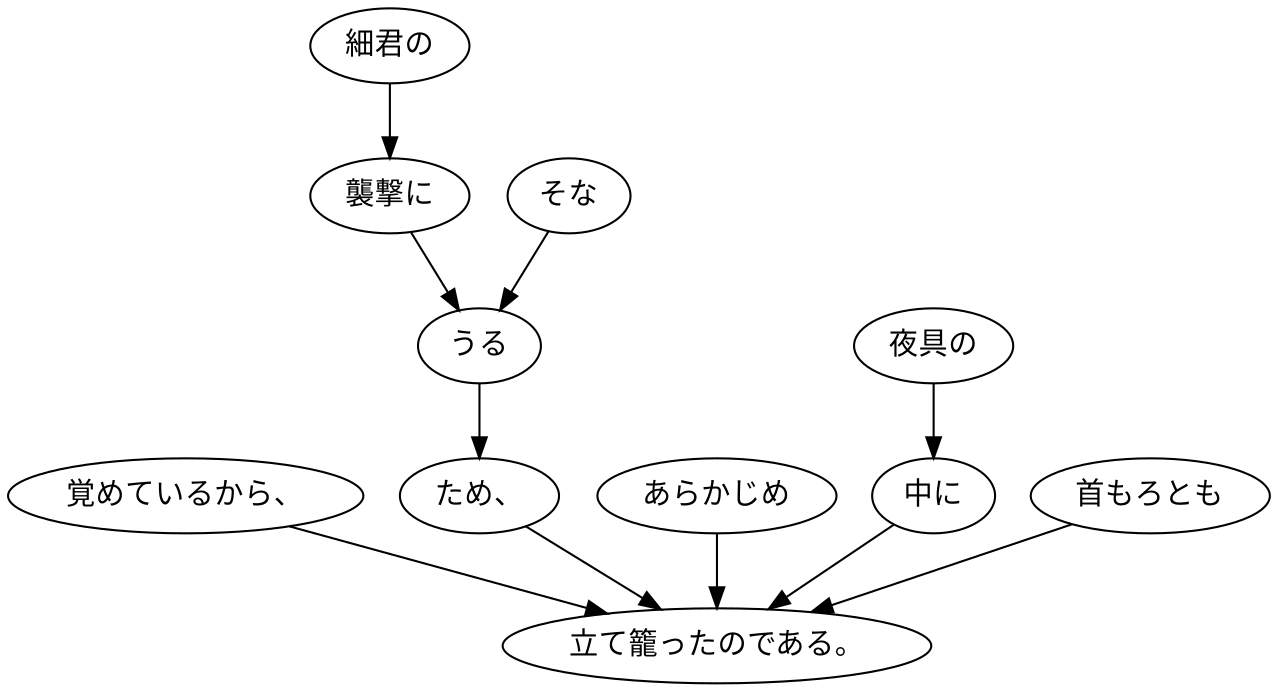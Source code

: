 digraph graph6490 {
	node0 [label="覚めているから、"];
	node1 [label="細君の"];
	node2 [label="襲撃に"];
	node3 [label="そな"];
	node4 [label="うる"];
	node5 [label="ため、"];
	node6 [label="あらかじめ"];
	node7 [label="夜具の"];
	node8 [label="中に"];
	node9 [label="首もろとも"];
	node10 [label="立て籠ったのである。"];
	node0 -> node10;
	node1 -> node2;
	node2 -> node4;
	node3 -> node4;
	node4 -> node5;
	node5 -> node10;
	node6 -> node10;
	node7 -> node8;
	node8 -> node10;
	node9 -> node10;
}
